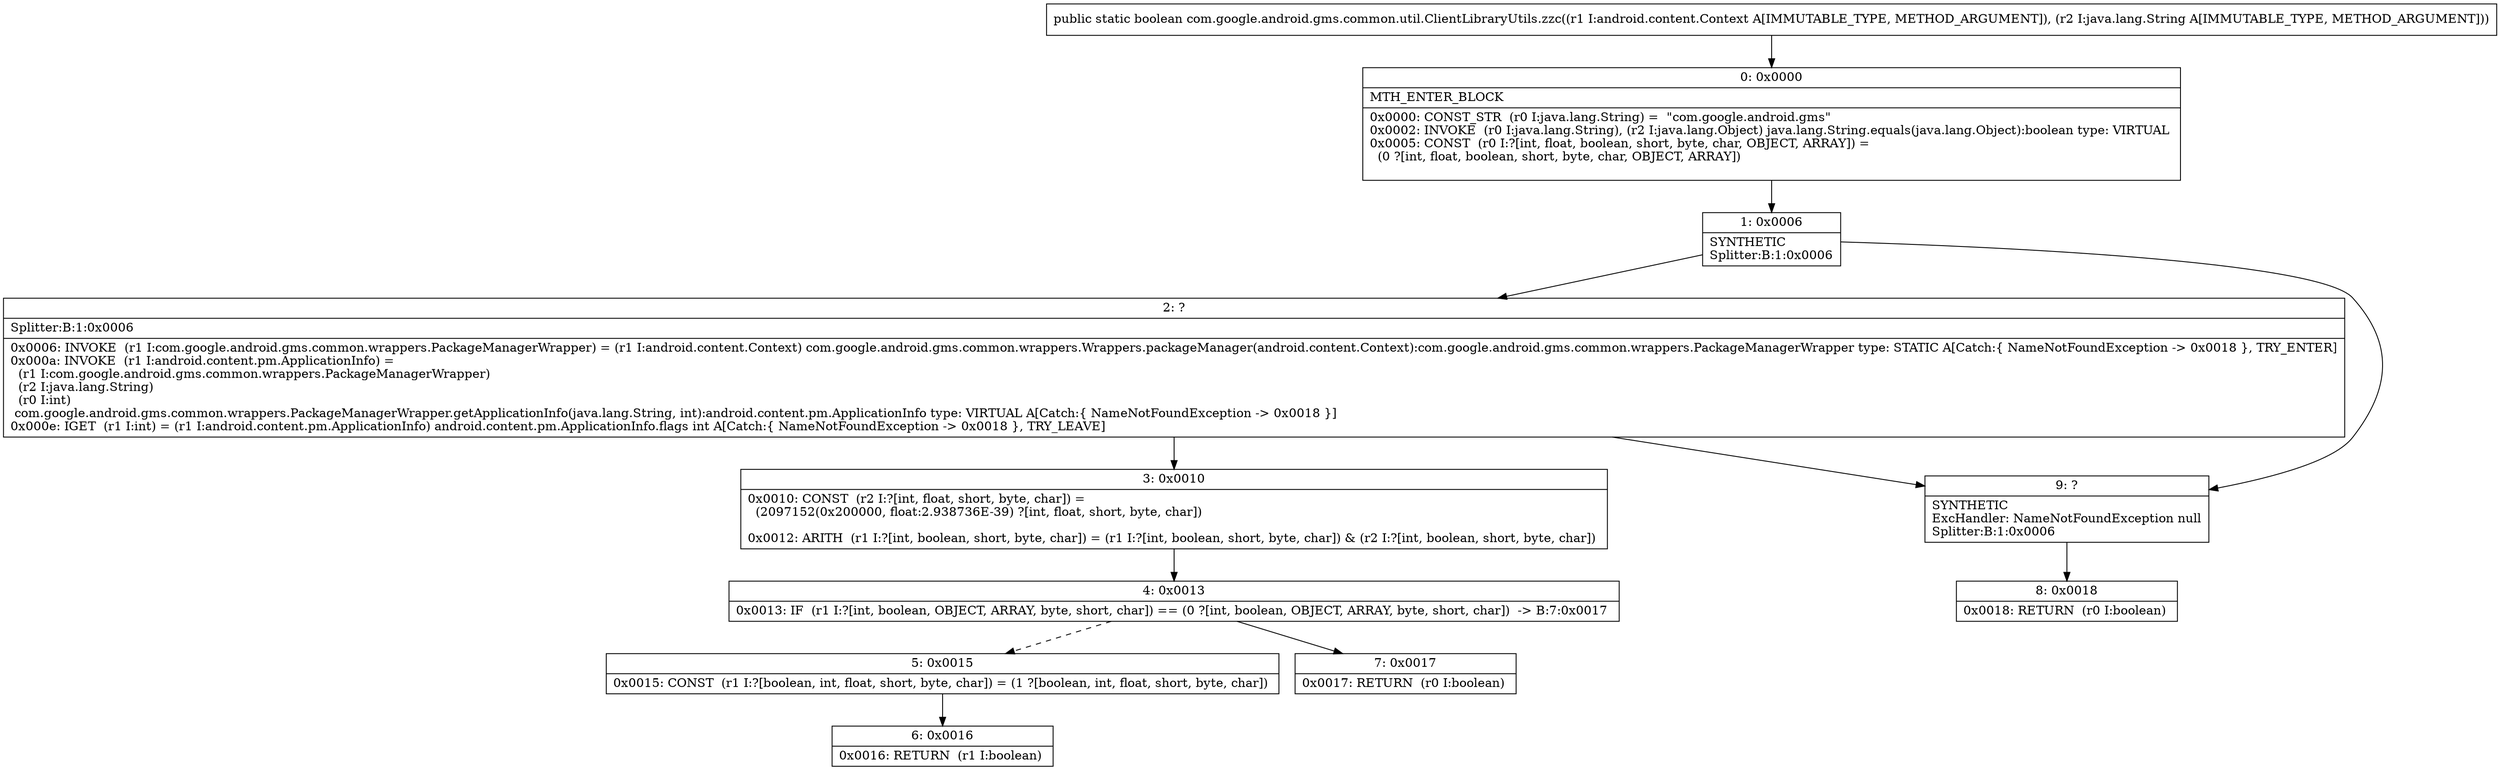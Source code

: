 digraph "CFG forcom.google.android.gms.common.util.ClientLibraryUtils.zzc(Landroid\/content\/Context;Ljava\/lang\/String;)Z" {
Node_0 [shape=record,label="{0\:\ 0x0000|MTH_ENTER_BLOCK\l|0x0000: CONST_STR  (r0 I:java.lang.String) =  \"com.google.android.gms\" \l0x0002: INVOKE  (r0 I:java.lang.String), (r2 I:java.lang.Object) java.lang.String.equals(java.lang.Object):boolean type: VIRTUAL \l0x0005: CONST  (r0 I:?[int, float, boolean, short, byte, char, OBJECT, ARRAY]) = \l  (0 ?[int, float, boolean, short, byte, char, OBJECT, ARRAY])\l \l}"];
Node_1 [shape=record,label="{1\:\ 0x0006|SYNTHETIC\lSplitter:B:1:0x0006\l}"];
Node_2 [shape=record,label="{2\:\ ?|Splitter:B:1:0x0006\l|0x0006: INVOKE  (r1 I:com.google.android.gms.common.wrappers.PackageManagerWrapper) = (r1 I:android.content.Context) com.google.android.gms.common.wrappers.Wrappers.packageManager(android.content.Context):com.google.android.gms.common.wrappers.PackageManagerWrapper type: STATIC A[Catch:\{ NameNotFoundException \-\> 0x0018 \}, TRY_ENTER]\l0x000a: INVOKE  (r1 I:android.content.pm.ApplicationInfo) = \l  (r1 I:com.google.android.gms.common.wrappers.PackageManagerWrapper)\l  (r2 I:java.lang.String)\l  (r0 I:int)\l com.google.android.gms.common.wrappers.PackageManagerWrapper.getApplicationInfo(java.lang.String, int):android.content.pm.ApplicationInfo type: VIRTUAL A[Catch:\{ NameNotFoundException \-\> 0x0018 \}]\l0x000e: IGET  (r1 I:int) = (r1 I:android.content.pm.ApplicationInfo) android.content.pm.ApplicationInfo.flags int A[Catch:\{ NameNotFoundException \-\> 0x0018 \}, TRY_LEAVE]\l}"];
Node_3 [shape=record,label="{3\:\ 0x0010|0x0010: CONST  (r2 I:?[int, float, short, byte, char]) = \l  (2097152(0x200000, float:2.938736E\-39) ?[int, float, short, byte, char])\l \l0x0012: ARITH  (r1 I:?[int, boolean, short, byte, char]) = (r1 I:?[int, boolean, short, byte, char]) & (r2 I:?[int, boolean, short, byte, char]) \l}"];
Node_4 [shape=record,label="{4\:\ 0x0013|0x0013: IF  (r1 I:?[int, boolean, OBJECT, ARRAY, byte, short, char]) == (0 ?[int, boolean, OBJECT, ARRAY, byte, short, char])  \-\> B:7:0x0017 \l}"];
Node_5 [shape=record,label="{5\:\ 0x0015|0x0015: CONST  (r1 I:?[boolean, int, float, short, byte, char]) = (1 ?[boolean, int, float, short, byte, char]) \l}"];
Node_6 [shape=record,label="{6\:\ 0x0016|0x0016: RETURN  (r1 I:boolean) \l}"];
Node_7 [shape=record,label="{7\:\ 0x0017|0x0017: RETURN  (r0 I:boolean) \l}"];
Node_8 [shape=record,label="{8\:\ 0x0018|0x0018: RETURN  (r0 I:boolean) \l}"];
Node_9 [shape=record,label="{9\:\ ?|SYNTHETIC\lExcHandler: NameNotFoundException null\lSplitter:B:1:0x0006\l}"];
MethodNode[shape=record,label="{public static boolean com.google.android.gms.common.util.ClientLibraryUtils.zzc((r1 I:android.content.Context A[IMMUTABLE_TYPE, METHOD_ARGUMENT]), (r2 I:java.lang.String A[IMMUTABLE_TYPE, METHOD_ARGUMENT])) }"];
MethodNode -> Node_0;
Node_0 -> Node_1;
Node_1 -> Node_2;
Node_1 -> Node_9;
Node_2 -> Node_3;
Node_2 -> Node_9;
Node_3 -> Node_4;
Node_4 -> Node_5[style=dashed];
Node_4 -> Node_7;
Node_5 -> Node_6;
Node_9 -> Node_8;
}

